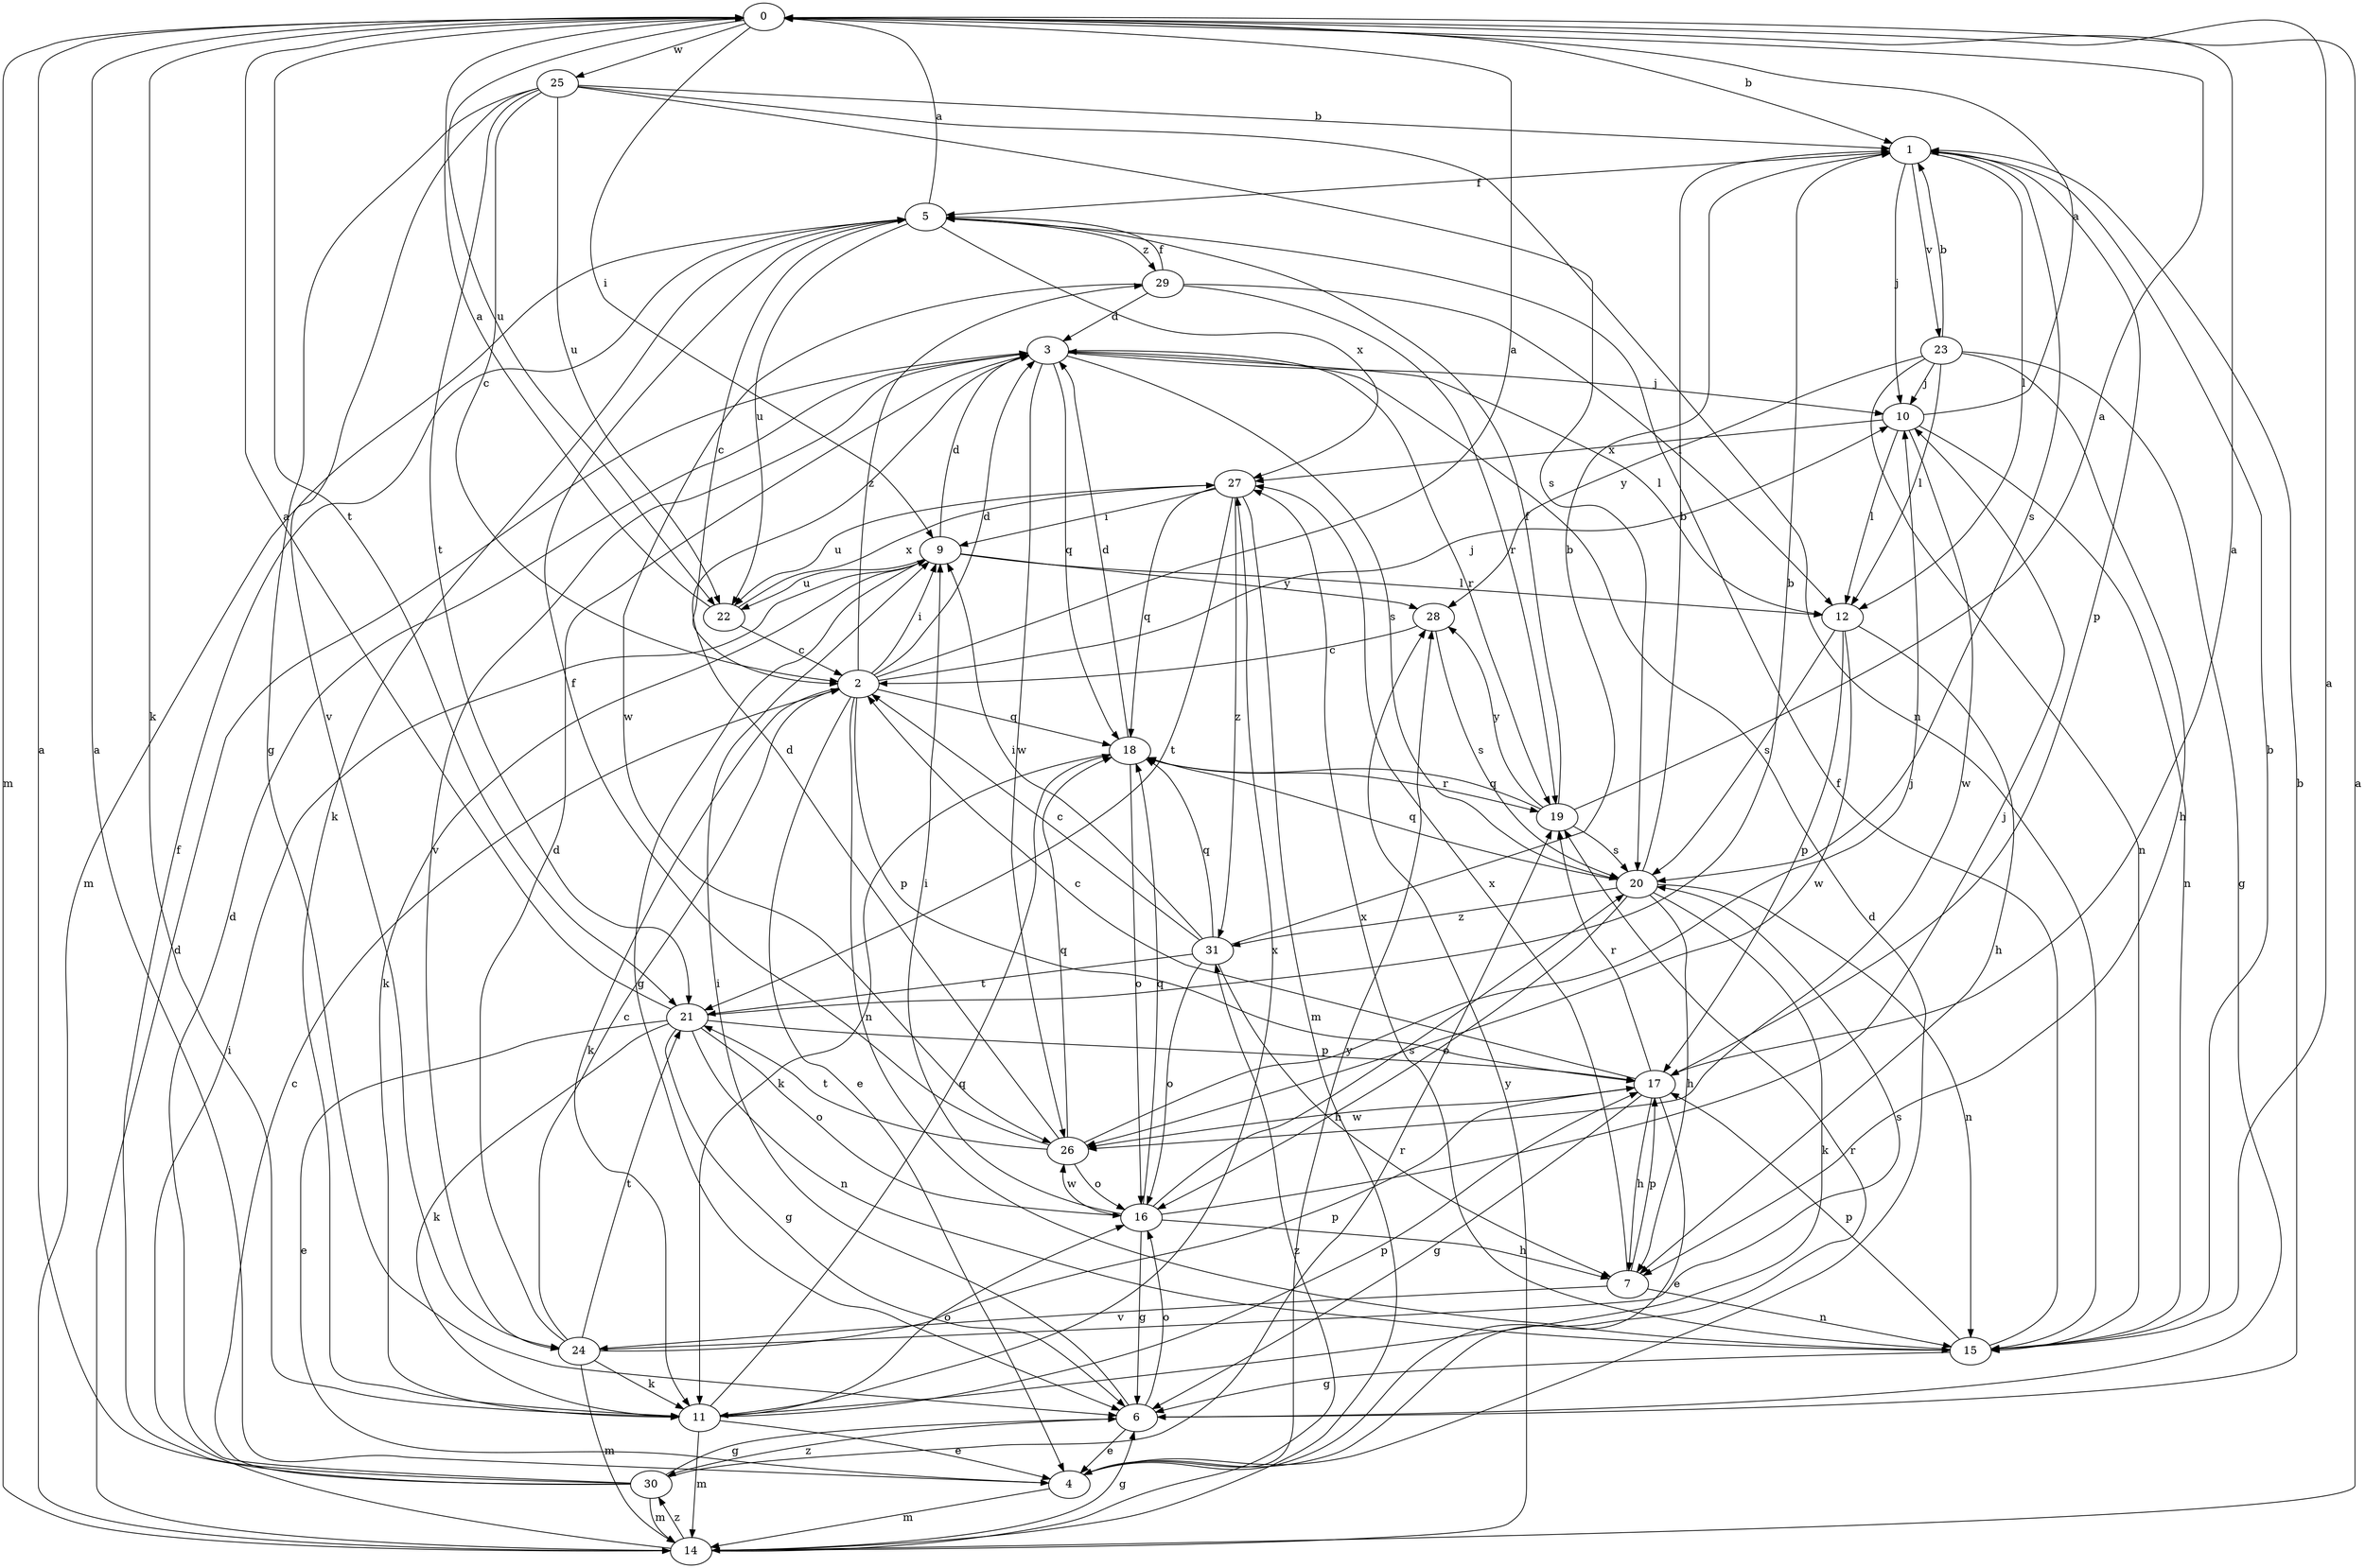 strict digraph  {
0;
1;
2;
3;
4;
5;
6;
7;
9;
10;
11;
12;
14;
15;
16;
17;
18;
19;
20;
21;
22;
23;
24;
25;
26;
27;
28;
29;
30;
31;
0 -> 1  [label=b];
0 -> 9  [label=i];
0 -> 11  [label=k];
0 -> 14  [label=m];
0 -> 21  [label=t];
0 -> 22  [label=u];
0 -> 25  [label=w];
1 -> 5  [label=f];
1 -> 10  [label=j];
1 -> 12  [label=l];
1 -> 17  [label=p];
1 -> 20  [label=s];
1 -> 23  [label=v];
2 -> 0  [label=a];
2 -> 3  [label=d];
2 -> 4  [label=e];
2 -> 9  [label=i];
2 -> 10  [label=j];
2 -> 11  [label=k];
2 -> 15  [label=n];
2 -> 17  [label=p];
2 -> 18  [label=q];
2 -> 29  [label=z];
3 -> 10  [label=j];
3 -> 12  [label=l];
3 -> 18  [label=q];
3 -> 19  [label=r];
3 -> 20  [label=s];
3 -> 24  [label=v];
3 -> 26  [label=w];
4 -> 0  [label=a];
4 -> 3  [label=d];
4 -> 14  [label=m];
4 -> 19  [label=r];
4 -> 28  [label=y];
5 -> 0  [label=a];
5 -> 2  [label=c];
5 -> 11  [label=k];
5 -> 14  [label=m];
5 -> 22  [label=u];
5 -> 27  [label=x];
5 -> 29  [label=z];
6 -> 1  [label=b];
6 -> 4  [label=e];
6 -> 9  [label=i];
6 -> 16  [label=o];
6 -> 30  [label=z];
7 -> 15  [label=n];
7 -> 17  [label=p];
7 -> 24  [label=v];
7 -> 27  [label=x];
9 -> 3  [label=d];
9 -> 6  [label=g];
9 -> 11  [label=k];
9 -> 12  [label=l];
9 -> 22  [label=u];
9 -> 28  [label=y];
10 -> 0  [label=a];
10 -> 12  [label=l];
10 -> 15  [label=n];
10 -> 26  [label=w];
10 -> 27  [label=x];
11 -> 4  [label=e];
11 -> 14  [label=m];
11 -> 16  [label=o];
11 -> 17  [label=p];
11 -> 18  [label=q];
11 -> 27  [label=x];
12 -> 7  [label=h];
12 -> 17  [label=p];
12 -> 20  [label=s];
12 -> 26  [label=w];
14 -> 0  [label=a];
14 -> 3  [label=d];
14 -> 6  [label=g];
14 -> 9  [label=i];
14 -> 28  [label=y];
14 -> 30  [label=z];
14 -> 31  [label=z];
15 -> 0  [label=a];
15 -> 1  [label=b];
15 -> 5  [label=f];
15 -> 6  [label=g];
15 -> 17  [label=p];
15 -> 27  [label=x];
16 -> 6  [label=g];
16 -> 7  [label=h];
16 -> 9  [label=i];
16 -> 10  [label=j];
16 -> 18  [label=q];
16 -> 20  [label=s];
16 -> 26  [label=w];
17 -> 0  [label=a];
17 -> 2  [label=c];
17 -> 4  [label=e];
17 -> 6  [label=g];
17 -> 7  [label=h];
17 -> 19  [label=r];
17 -> 26  [label=w];
18 -> 3  [label=d];
18 -> 11  [label=k];
18 -> 16  [label=o];
18 -> 19  [label=r];
19 -> 0  [label=a];
19 -> 5  [label=f];
19 -> 18  [label=q];
19 -> 20  [label=s];
19 -> 28  [label=y];
20 -> 1  [label=b];
20 -> 7  [label=h];
20 -> 11  [label=k];
20 -> 15  [label=n];
20 -> 16  [label=o];
20 -> 18  [label=q];
20 -> 31  [label=z];
21 -> 0  [label=a];
21 -> 1  [label=b];
21 -> 4  [label=e];
21 -> 6  [label=g];
21 -> 11  [label=k];
21 -> 15  [label=n];
21 -> 16  [label=o];
21 -> 17  [label=p];
22 -> 0  [label=a];
22 -> 2  [label=c];
22 -> 27  [label=x];
23 -> 1  [label=b];
23 -> 6  [label=g];
23 -> 7  [label=h];
23 -> 10  [label=j];
23 -> 12  [label=l];
23 -> 15  [label=n];
23 -> 28  [label=y];
24 -> 2  [label=c];
24 -> 3  [label=d];
24 -> 11  [label=k];
24 -> 14  [label=m];
24 -> 17  [label=p];
24 -> 20  [label=s];
24 -> 21  [label=t];
25 -> 1  [label=b];
25 -> 2  [label=c];
25 -> 6  [label=g];
25 -> 15  [label=n];
25 -> 20  [label=s];
25 -> 21  [label=t];
25 -> 22  [label=u];
25 -> 24  [label=v];
26 -> 3  [label=d];
26 -> 5  [label=f];
26 -> 10  [label=j];
26 -> 16  [label=o];
26 -> 18  [label=q];
26 -> 21  [label=t];
27 -> 9  [label=i];
27 -> 14  [label=m];
27 -> 18  [label=q];
27 -> 21  [label=t];
27 -> 22  [label=u];
27 -> 31  [label=z];
28 -> 2  [label=c];
28 -> 20  [label=s];
29 -> 3  [label=d];
29 -> 5  [label=f];
29 -> 12  [label=l];
29 -> 19  [label=r];
29 -> 26  [label=w];
30 -> 0  [label=a];
30 -> 2  [label=c];
30 -> 3  [label=d];
30 -> 5  [label=f];
30 -> 6  [label=g];
30 -> 14  [label=m];
30 -> 19  [label=r];
31 -> 1  [label=b];
31 -> 2  [label=c];
31 -> 7  [label=h];
31 -> 9  [label=i];
31 -> 16  [label=o];
31 -> 18  [label=q];
31 -> 21  [label=t];
}
